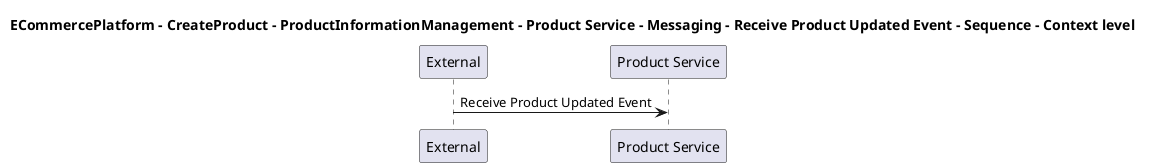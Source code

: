 @startuml

title ECommercePlatform - CreateProduct - ProductInformationManagement - Product Service - Messaging - Receive Product Updated Event - Sequence - Context level

participant "External" as C4InterFlow.SoftwareSystems.ExternalSystem
participant "Product Service" as ECommercePlatform.CreateProduct.ProductInformationManagement.SoftwareSystems.ProductService

C4InterFlow.SoftwareSystems.ExternalSystem -> ECommercePlatform.CreateProduct.ProductInformationManagement.SoftwareSystems.ProductService : Receive Product Updated Event


@enduml
